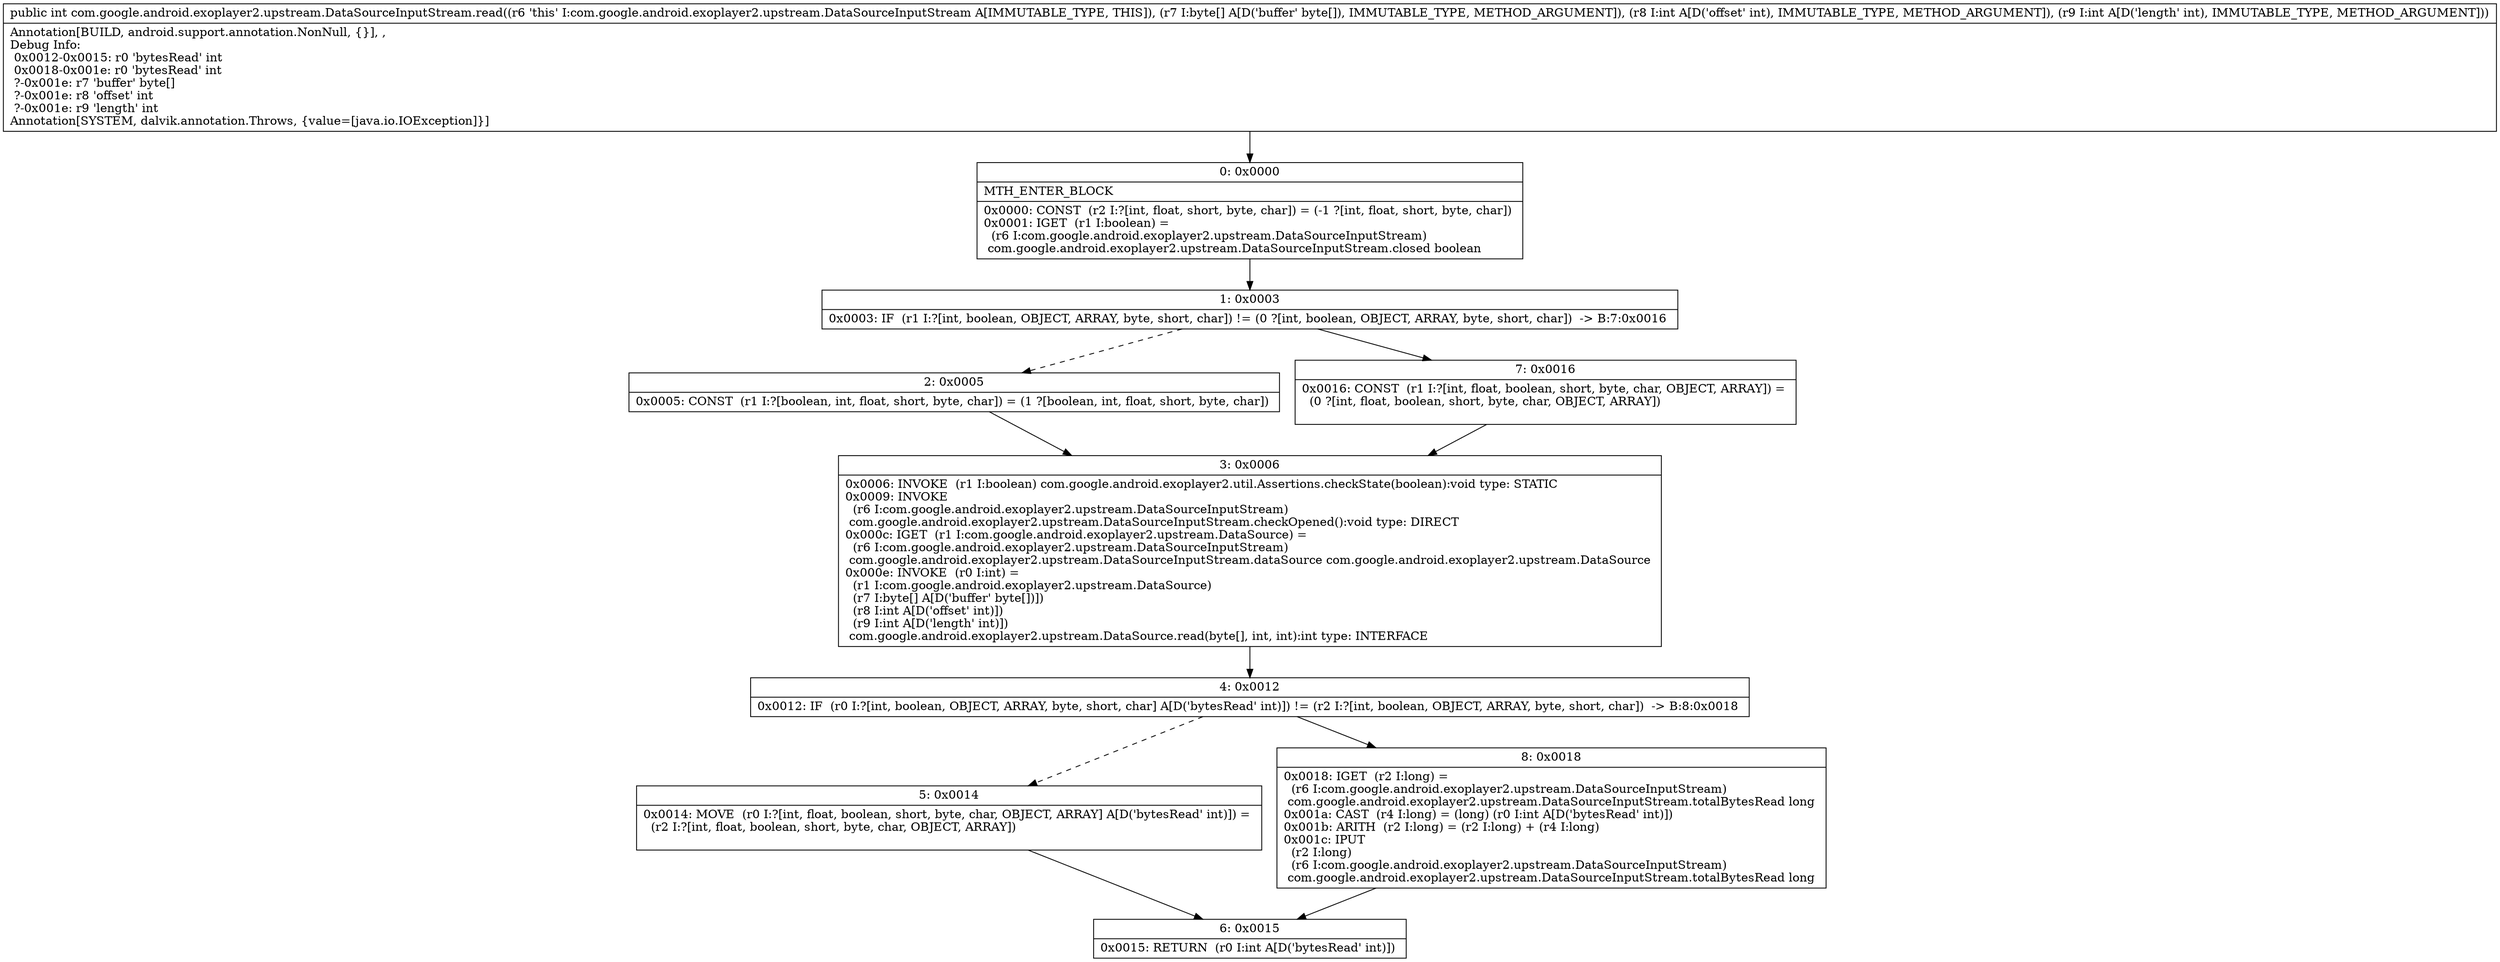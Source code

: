 digraph "CFG forcom.google.android.exoplayer2.upstream.DataSourceInputStream.read([BII)I" {
Node_0 [shape=record,label="{0\:\ 0x0000|MTH_ENTER_BLOCK\l|0x0000: CONST  (r2 I:?[int, float, short, byte, char]) = (\-1 ?[int, float, short, byte, char]) \l0x0001: IGET  (r1 I:boolean) = \l  (r6 I:com.google.android.exoplayer2.upstream.DataSourceInputStream)\l com.google.android.exoplayer2.upstream.DataSourceInputStream.closed boolean \l}"];
Node_1 [shape=record,label="{1\:\ 0x0003|0x0003: IF  (r1 I:?[int, boolean, OBJECT, ARRAY, byte, short, char]) != (0 ?[int, boolean, OBJECT, ARRAY, byte, short, char])  \-\> B:7:0x0016 \l}"];
Node_2 [shape=record,label="{2\:\ 0x0005|0x0005: CONST  (r1 I:?[boolean, int, float, short, byte, char]) = (1 ?[boolean, int, float, short, byte, char]) \l}"];
Node_3 [shape=record,label="{3\:\ 0x0006|0x0006: INVOKE  (r1 I:boolean) com.google.android.exoplayer2.util.Assertions.checkState(boolean):void type: STATIC \l0x0009: INVOKE  \l  (r6 I:com.google.android.exoplayer2.upstream.DataSourceInputStream)\l com.google.android.exoplayer2.upstream.DataSourceInputStream.checkOpened():void type: DIRECT \l0x000c: IGET  (r1 I:com.google.android.exoplayer2.upstream.DataSource) = \l  (r6 I:com.google.android.exoplayer2.upstream.DataSourceInputStream)\l com.google.android.exoplayer2.upstream.DataSourceInputStream.dataSource com.google.android.exoplayer2.upstream.DataSource \l0x000e: INVOKE  (r0 I:int) = \l  (r1 I:com.google.android.exoplayer2.upstream.DataSource)\l  (r7 I:byte[] A[D('buffer' byte[])])\l  (r8 I:int A[D('offset' int)])\l  (r9 I:int A[D('length' int)])\l com.google.android.exoplayer2.upstream.DataSource.read(byte[], int, int):int type: INTERFACE \l}"];
Node_4 [shape=record,label="{4\:\ 0x0012|0x0012: IF  (r0 I:?[int, boolean, OBJECT, ARRAY, byte, short, char] A[D('bytesRead' int)]) != (r2 I:?[int, boolean, OBJECT, ARRAY, byte, short, char])  \-\> B:8:0x0018 \l}"];
Node_5 [shape=record,label="{5\:\ 0x0014|0x0014: MOVE  (r0 I:?[int, float, boolean, short, byte, char, OBJECT, ARRAY] A[D('bytesRead' int)]) = \l  (r2 I:?[int, float, boolean, short, byte, char, OBJECT, ARRAY])\l \l}"];
Node_6 [shape=record,label="{6\:\ 0x0015|0x0015: RETURN  (r0 I:int A[D('bytesRead' int)]) \l}"];
Node_7 [shape=record,label="{7\:\ 0x0016|0x0016: CONST  (r1 I:?[int, float, boolean, short, byte, char, OBJECT, ARRAY]) = \l  (0 ?[int, float, boolean, short, byte, char, OBJECT, ARRAY])\l \l}"];
Node_8 [shape=record,label="{8\:\ 0x0018|0x0018: IGET  (r2 I:long) = \l  (r6 I:com.google.android.exoplayer2.upstream.DataSourceInputStream)\l com.google.android.exoplayer2.upstream.DataSourceInputStream.totalBytesRead long \l0x001a: CAST  (r4 I:long) = (long) (r0 I:int A[D('bytesRead' int)]) \l0x001b: ARITH  (r2 I:long) = (r2 I:long) + (r4 I:long) \l0x001c: IPUT  \l  (r2 I:long)\l  (r6 I:com.google.android.exoplayer2.upstream.DataSourceInputStream)\l com.google.android.exoplayer2.upstream.DataSourceInputStream.totalBytesRead long \l}"];
MethodNode[shape=record,label="{public int com.google.android.exoplayer2.upstream.DataSourceInputStream.read((r6 'this' I:com.google.android.exoplayer2.upstream.DataSourceInputStream A[IMMUTABLE_TYPE, THIS]), (r7 I:byte[] A[D('buffer' byte[]), IMMUTABLE_TYPE, METHOD_ARGUMENT]), (r8 I:int A[D('offset' int), IMMUTABLE_TYPE, METHOD_ARGUMENT]), (r9 I:int A[D('length' int), IMMUTABLE_TYPE, METHOD_ARGUMENT]))  | Annotation[BUILD, android.support.annotation.NonNull, \{\}], , \lDebug Info:\l  0x0012\-0x0015: r0 'bytesRead' int\l  0x0018\-0x001e: r0 'bytesRead' int\l  ?\-0x001e: r7 'buffer' byte[]\l  ?\-0x001e: r8 'offset' int\l  ?\-0x001e: r9 'length' int\lAnnotation[SYSTEM, dalvik.annotation.Throws, \{value=[java.io.IOException]\}]\l}"];
MethodNode -> Node_0;
Node_0 -> Node_1;
Node_1 -> Node_2[style=dashed];
Node_1 -> Node_7;
Node_2 -> Node_3;
Node_3 -> Node_4;
Node_4 -> Node_5[style=dashed];
Node_4 -> Node_8;
Node_5 -> Node_6;
Node_7 -> Node_3;
Node_8 -> Node_6;
}

